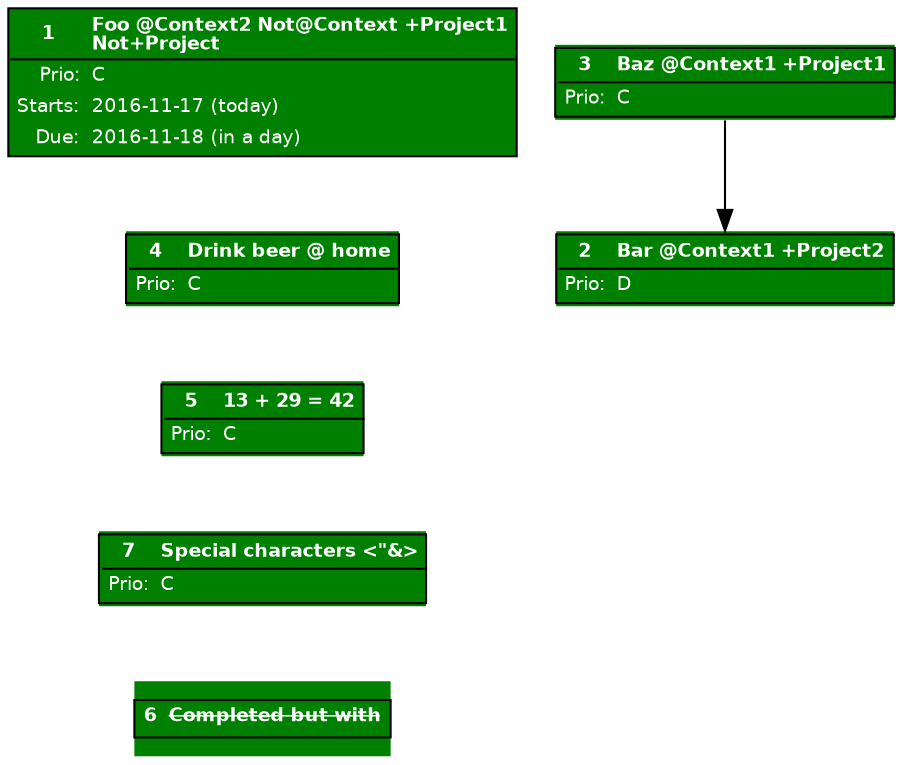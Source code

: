digraph topydo {
node [ shape="none" margin="0" fontsize="9" fontname="Helvetica" ]
  _1 [label=<<TABLE CELLBORDER="0" CELLSPACING="1" VALIGN="top"><TR><TD><B>1</B></TD><TD BALIGN="LEFT"><B>Foo @Context2 Not@Context +Project1<BR />Not+Project</B></TD></TR><HR/><TR><TD ALIGN="RIGHT">Prio:</TD><TD ALIGN="LEFT">C</TD></TR><TR><TD ALIGN="RIGHT">Starts:</TD><TD ALIGN="LEFT">2016-11-17 (today)</TD></TR><TR><TD ALIGN="RIGHT">Due:</TD><TD ALIGN="LEFT">2016-11-18 (in a day)</TD></TR></TABLE>> style=filled fillcolor="#008000" fontcolor="#ffffff"]
  _3 [label=<<TABLE CELLBORDER="0" CELLSPACING="1" VALIGN="top"><TR><TD><B>3</B></TD><TD BALIGN="LEFT"><B>Baz @Context1 +Project1</B></TD></TR><HR/><TR><TD ALIGN="RIGHT">Prio:</TD><TD ALIGN="LEFT">C</TD></TR></TABLE>> style=filled fillcolor="#008000" fontcolor="#ffffff"]
  _4 [label=<<TABLE CELLBORDER="0" CELLSPACING="1" VALIGN="top"><TR><TD><B>4</B></TD><TD BALIGN="LEFT"><B>Drink beer @ home</B></TD></TR><HR/><TR><TD ALIGN="RIGHT">Prio:</TD><TD ALIGN="LEFT">C</TD></TR></TABLE>> style=filled fillcolor="#008000" fontcolor="#ffffff"]
  _5 [label=<<TABLE CELLBORDER="0" CELLSPACING="1" VALIGN="top"><TR><TD><B>5</B></TD><TD BALIGN="LEFT"><B>13 + 29 = 42</B></TD></TR><HR/><TR><TD ALIGN="RIGHT">Prio:</TD><TD ALIGN="LEFT">C</TD></TR></TABLE>> style=filled fillcolor="#008000" fontcolor="#ffffff"]
  _7 [label=<<TABLE CELLBORDER="0" CELLSPACING="1" VALIGN="top"><TR><TD><B>7</B></TD><TD BALIGN="LEFT"><B>Special characters &lt;&quot;&amp;&gt;</B></TD></TR><HR/><TR><TD ALIGN="RIGHT">Prio:</TD><TD ALIGN="LEFT">C</TD></TR></TABLE>> style=filled fillcolor="#008000" fontcolor="#ffffff"]
  _2 [label=<<TABLE CELLBORDER="0" CELLSPACING="1" VALIGN="top"><TR><TD><B>2</B></TD><TD BALIGN="LEFT"><B>Bar @Context1 +Project2</B></TD></TR><HR/><TR><TD ALIGN="RIGHT">Prio:</TD><TD ALIGN="LEFT">D</TD></TR></TABLE>> style=filled fillcolor="#008000" fontcolor="#ffffff"]
  _6 [label=<<TABLE CELLBORDER="0" CELLSPACING="1" VALIGN="top"><TR><TD><B>6</B></TD><TD BALIGN="LEFT"><B><S>Completed but with</S></B></TD></TR></TABLE>> style=filled fillcolor="#008000" fontcolor="#ffffff"]
  _3 -> _2
  _1 -> _4 [style="invis"]
  _4 -> _5 [style="invis"]
  _5 -> _7 [style="invis"]
  _7 -> _6 [style="invis"]
}

